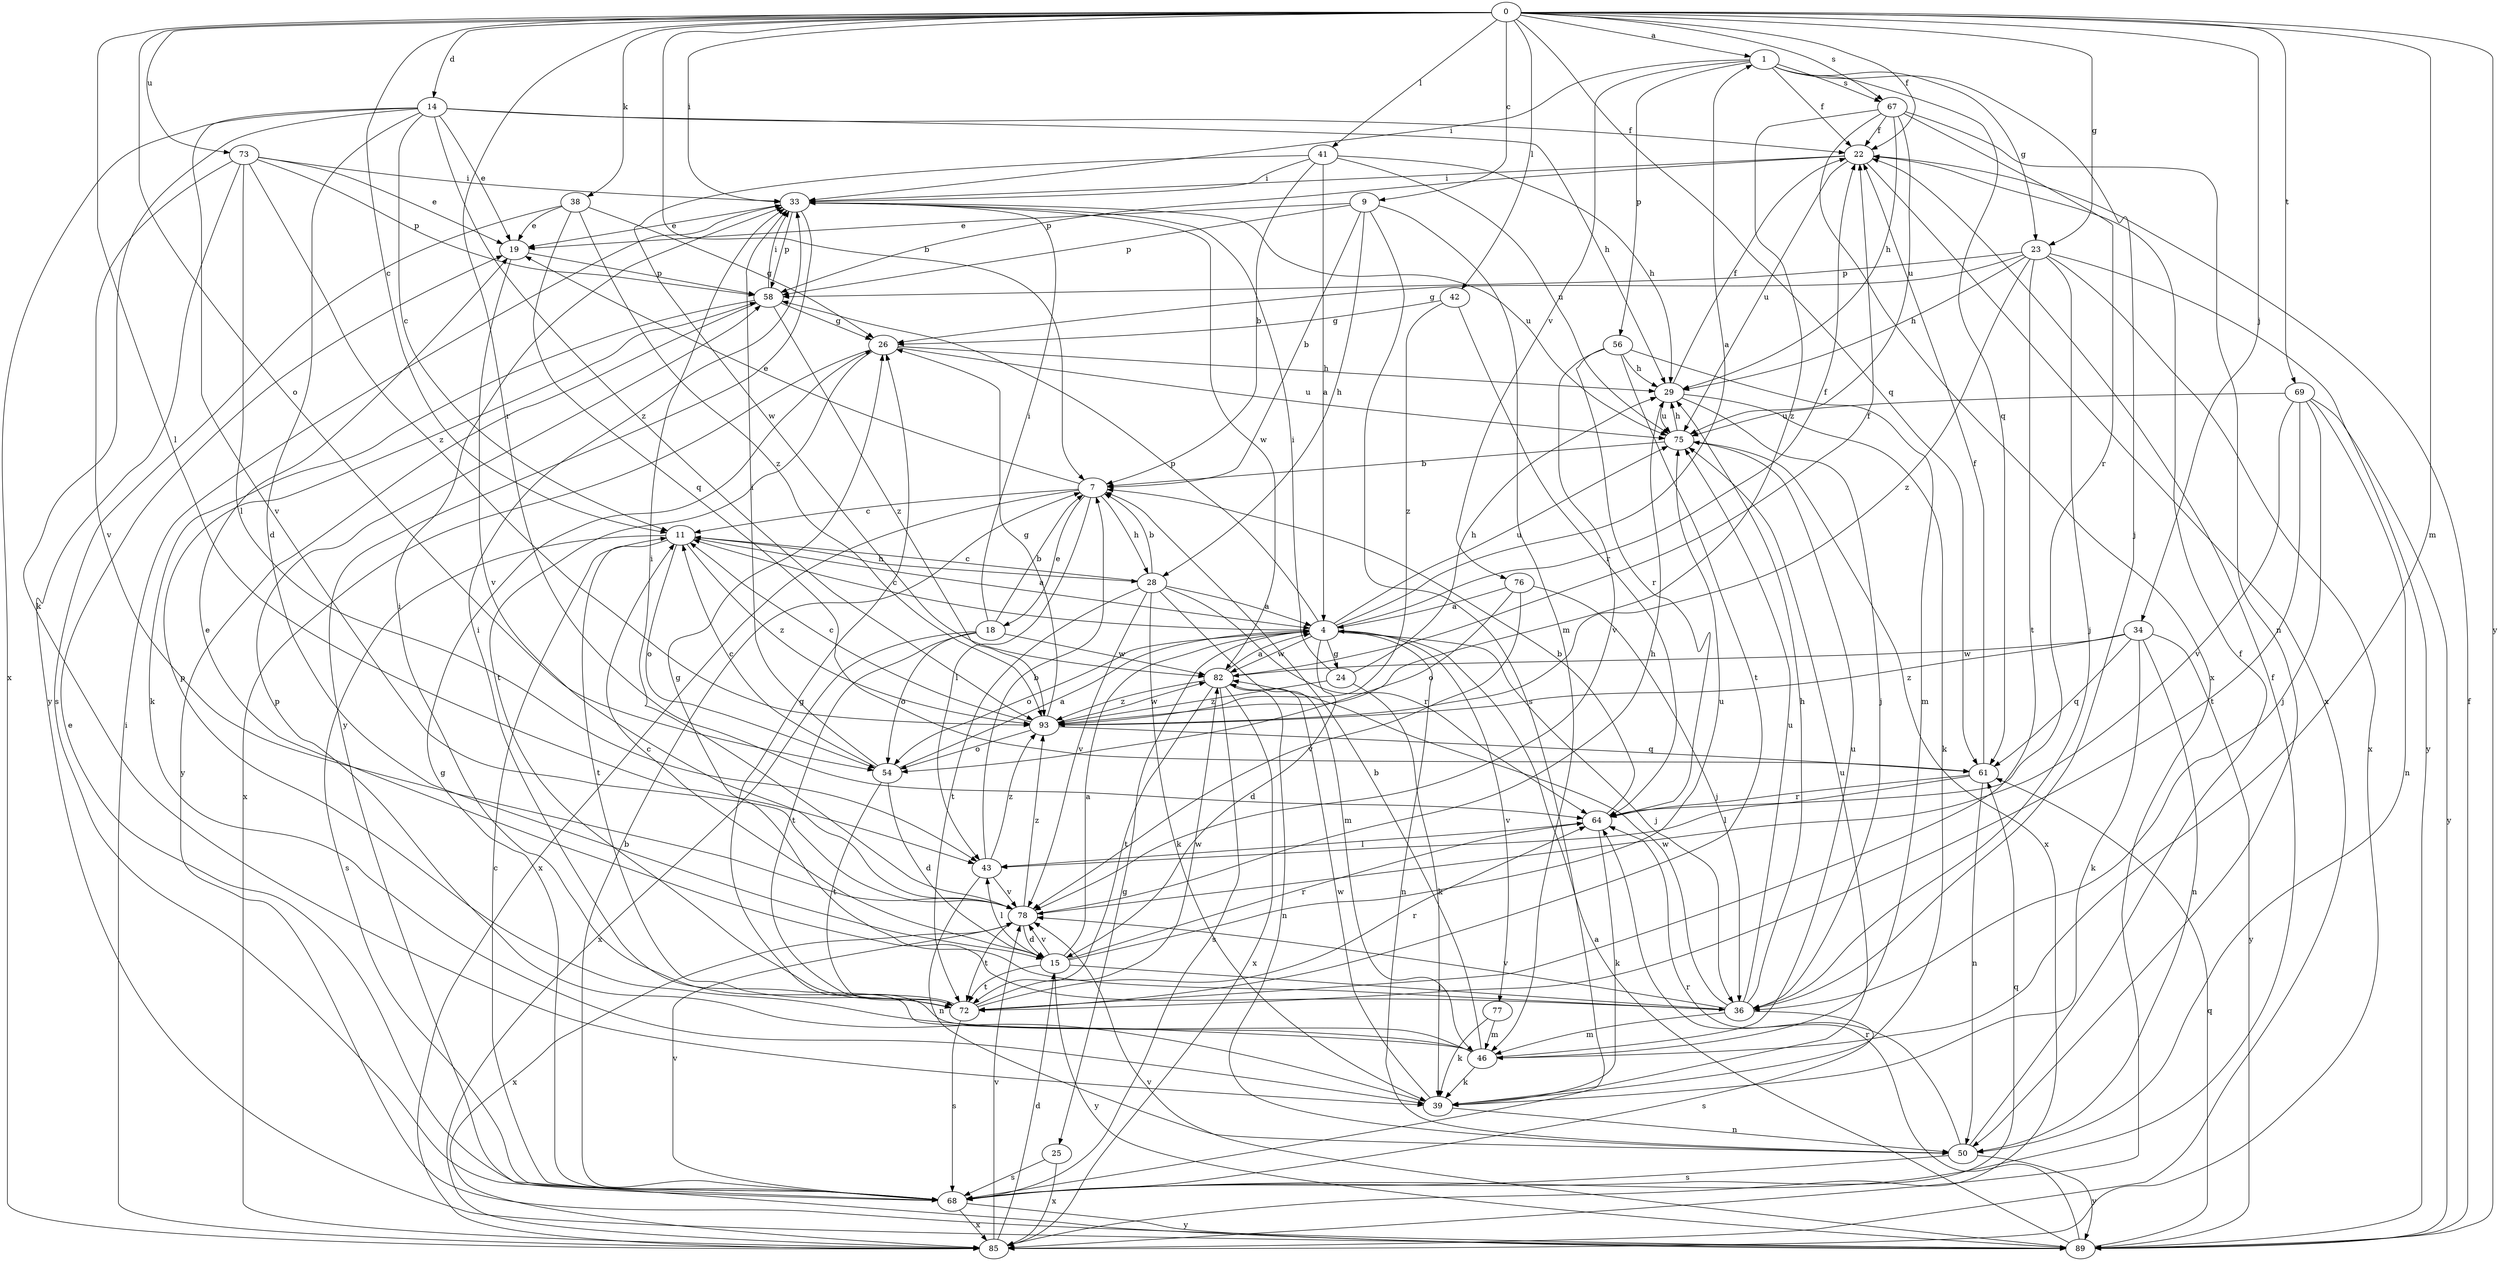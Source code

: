 strict digraph  {
0;
1;
4;
7;
9;
11;
14;
15;
18;
19;
22;
23;
24;
25;
26;
28;
29;
33;
34;
36;
38;
39;
41;
42;
43;
46;
50;
54;
56;
58;
61;
64;
67;
68;
69;
72;
73;
75;
76;
77;
78;
82;
85;
89;
93;
0 -> 1  [label=a];
0 -> 7  [label=b];
0 -> 9  [label=c];
0 -> 11  [label=c];
0 -> 14  [label=d];
0 -> 22  [label=f];
0 -> 23  [label=g];
0 -> 33  [label=i];
0 -> 34  [label=j];
0 -> 38  [label=k];
0 -> 41  [label=l];
0 -> 42  [label=l];
0 -> 43  [label=l];
0 -> 46  [label=m];
0 -> 54  [label=o];
0 -> 61  [label=q];
0 -> 64  [label=r];
0 -> 67  [label=s];
0 -> 69  [label=t];
0 -> 73  [label=u];
0 -> 89  [label=y];
1 -> 22  [label=f];
1 -> 23  [label=g];
1 -> 33  [label=i];
1 -> 36  [label=j];
1 -> 56  [label=p];
1 -> 61  [label=q];
1 -> 67  [label=s];
1 -> 76  [label=v];
4 -> 1  [label=a];
4 -> 11  [label=c];
4 -> 15  [label=d];
4 -> 22  [label=f];
4 -> 24  [label=g];
4 -> 25  [label=g];
4 -> 36  [label=j];
4 -> 50  [label=n];
4 -> 54  [label=o];
4 -> 58  [label=p];
4 -> 75  [label=u];
4 -> 77  [label=v];
4 -> 82  [label=w];
7 -> 11  [label=c];
7 -> 18  [label=e];
7 -> 19  [label=e];
7 -> 28  [label=h];
7 -> 43  [label=l];
7 -> 85  [label=x];
9 -> 7  [label=b];
9 -> 19  [label=e];
9 -> 28  [label=h];
9 -> 46  [label=m];
9 -> 58  [label=p];
9 -> 68  [label=s];
11 -> 4  [label=a];
11 -> 28  [label=h];
11 -> 54  [label=o];
11 -> 68  [label=s];
11 -> 72  [label=t];
11 -> 93  [label=z];
14 -> 11  [label=c];
14 -> 15  [label=d];
14 -> 19  [label=e];
14 -> 22  [label=f];
14 -> 29  [label=h];
14 -> 39  [label=k];
14 -> 78  [label=v];
14 -> 85  [label=x];
14 -> 93  [label=z];
15 -> 4  [label=a];
15 -> 11  [label=c];
15 -> 36  [label=j];
15 -> 43  [label=l];
15 -> 64  [label=r];
15 -> 72  [label=t];
15 -> 75  [label=u];
15 -> 78  [label=v];
15 -> 89  [label=y];
18 -> 7  [label=b];
18 -> 33  [label=i];
18 -> 54  [label=o];
18 -> 72  [label=t];
18 -> 82  [label=w];
18 -> 85  [label=x];
19 -> 58  [label=p];
19 -> 78  [label=v];
22 -> 33  [label=i];
22 -> 58  [label=p];
22 -> 75  [label=u];
22 -> 85  [label=x];
23 -> 26  [label=g];
23 -> 29  [label=h];
23 -> 36  [label=j];
23 -> 58  [label=p];
23 -> 72  [label=t];
23 -> 85  [label=x];
23 -> 89  [label=y];
23 -> 93  [label=z];
24 -> 29  [label=h];
24 -> 33  [label=i];
24 -> 39  [label=k];
24 -> 93  [label=z];
25 -> 68  [label=s];
25 -> 85  [label=x];
26 -> 29  [label=h];
26 -> 72  [label=t];
26 -> 75  [label=u];
26 -> 85  [label=x];
28 -> 4  [label=a];
28 -> 7  [label=b];
28 -> 11  [label=c];
28 -> 39  [label=k];
28 -> 46  [label=m];
28 -> 64  [label=r];
28 -> 72  [label=t];
28 -> 78  [label=v];
29 -> 22  [label=f];
29 -> 36  [label=j];
29 -> 39  [label=k];
29 -> 75  [label=u];
33 -> 19  [label=e];
33 -> 58  [label=p];
33 -> 75  [label=u];
33 -> 82  [label=w];
33 -> 89  [label=y];
34 -> 39  [label=k];
34 -> 50  [label=n];
34 -> 61  [label=q];
34 -> 82  [label=w];
34 -> 89  [label=y];
34 -> 93  [label=z];
36 -> 19  [label=e];
36 -> 26  [label=g];
36 -> 29  [label=h];
36 -> 46  [label=m];
36 -> 68  [label=s];
36 -> 75  [label=u];
36 -> 78  [label=v];
36 -> 82  [label=w];
38 -> 19  [label=e];
38 -> 26  [label=g];
38 -> 61  [label=q];
38 -> 68  [label=s];
38 -> 93  [label=z];
39 -> 50  [label=n];
39 -> 58  [label=p];
39 -> 75  [label=u];
39 -> 82  [label=w];
41 -> 4  [label=a];
41 -> 7  [label=b];
41 -> 29  [label=h];
41 -> 33  [label=i];
41 -> 75  [label=u];
41 -> 82  [label=w];
42 -> 26  [label=g];
42 -> 64  [label=r];
42 -> 93  [label=z];
43 -> 7  [label=b];
43 -> 50  [label=n];
43 -> 78  [label=v];
43 -> 93  [label=z];
46 -> 7  [label=b];
46 -> 26  [label=g];
46 -> 33  [label=i];
46 -> 39  [label=k];
46 -> 58  [label=p];
46 -> 75  [label=u];
50 -> 22  [label=f];
50 -> 64  [label=r];
50 -> 68  [label=s];
50 -> 89  [label=y];
54 -> 4  [label=a];
54 -> 11  [label=c];
54 -> 15  [label=d];
54 -> 33  [label=i];
54 -> 72  [label=t];
56 -> 29  [label=h];
56 -> 46  [label=m];
56 -> 64  [label=r];
56 -> 72  [label=t];
56 -> 78  [label=v];
58 -> 26  [label=g];
58 -> 33  [label=i];
58 -> 39  [label=k];
58 -> 89  [label=y];
58 -> 93  [label=z];
61 -> 22  [label=f];
61 -> 43  [label=l];
61 -> 50  [label=n];
61 -> 64  [label=r];
64 -> 7  [label=b];
64 -> 39  [label=k];
64 -> 43  [label=l];
67 -> 22  [label=f];
67 -> 29  [label=h];
67 -> 50  [label=n];
67 -> 64  [label=r];
67 -> 75  [label=u];
67 -> 85  [label=x];
67 -> 93  [label=z];
68 -> 7  [label=b];
68 -> 11  [label=c];
68 -> 19  [label=e];
68 -> 22  [label=f];
68 -> 26  [label=g];
68 -> 61  [label=q];
68 -> 78  [label=v];
68 -> 85  [label=x];
68 -> 89  [label=y];
69 -> 36  [label=j];
69 -> 50  [label=n];
69 -> 72  [label=t];
69 -> 75  [label=u];
69 -> 78  [label=v];
69 -> 89  [label=y];
72 -> 33  [label=i];
72 -> 64  [label=r];
72 -> 68  [label=s];
72 -> 82  [label=w];
73 -> 19  [label=e];
73 -> 33  [label=i];
73 -> 43  [label=l];
73 -> 58  [label=p];
73 -> 78  [label=v];
73 -> 89  [label=y];
73 -> 93  [label=z];
75 -> 7  [label=b];
75 -> 29  [label=h];
75 -> 85  [label=x];
76 -> 4  [label=a];
76 -> 36  [label=j];
76 -> 54  [label=o];
76 -> 78  [label=v];
77 -> 39  [label=k];
77 -> 46  [label=m];
78 -> 15  [label=d];
78 -> 29  [label=h];
78 -> 33  [label=i];
78 -> 72  [label=t];
78 -> 85  [label=x];
78 -> 93  [label=z];
82 -> 4  [label=a];
82 -> 22  [label=f];
82 -> 50  [label=n];
82 -> 68  [label=s];
82 -> 72  [label=t];
82 -> 85  [label=x];
82 -> 93  [label=z];
85 -> 15  [label=d];
85 -> 33  [label=i];
85 -> 78  [label=v];
89 -> 4  [label=a];
89 -> 22  [label=f];
89 -> 61  [label=q];
89 -> 64  [label=r];
89 -> 78  [label=v];
93 -> 11  [label=c];
93 -> 26  [label=g];
93 -> 54  [label=o];
93 -> 61  [label=q];
93 -> 82  [label=w];
}
